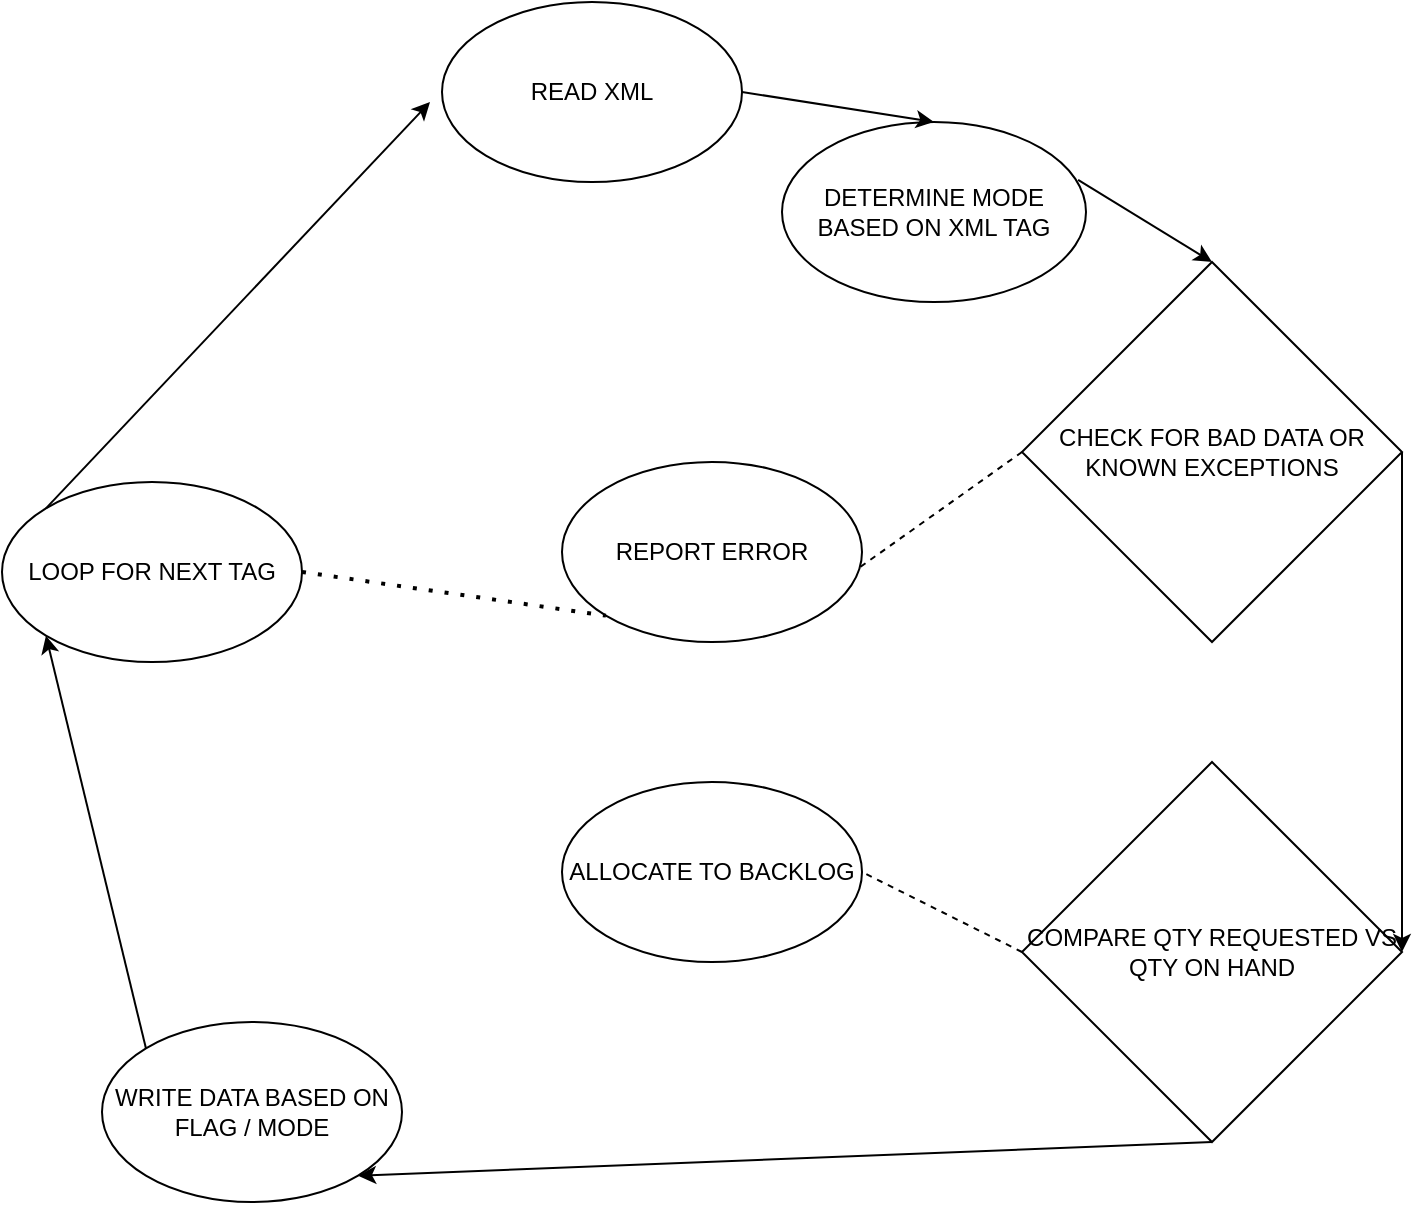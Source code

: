 <mxfile version="24.2.1" type="github">
  <diagram name="Page-1" id="gJuD32REYANUAOO8X32h">
    <mxGraphModel dx="1434" dy="746" grid="1" gridSize="10" guides="1" tooltips="1" connect="1" arrows="1" fold="1" page="1" pageScale="1" pageWidth="850" pageHeight="1100" math="0" shadow="0">
      <root>
        <mxCell id="0" />
        <mxCell id="1" parent="0" />
        <mxCell id="Y8_Mu6E-DmHHrcDuBeY3-2" value="CHECK FOR BAD DATA OR KNOWN EXCEPTIONS" style="rhombus;whiteSpace=wrap;html=1;" parent="1" vertex="1">
          <mxGeometry x="680" y="220" width="190" height="190" as="geometry" />
        </mxCell>
        <mxCell id="fW2glLvARqZ6SqtbHBZz-1" value="READ XML" style="ellipse;whiteSpace=wrap;html=1;" parent="1" vertex="1">
          <mxGeometry x="390" y="90" width="150" height="90" as="geometry" />
        </mxCell>
        <mxCell id="fW2glLvARqZ6SqtbHBZz-2" value="DETERMINE MODE BASED ON XML TAG" style="ellipse;whiteSpace=wrap;html=1;" parent="1" vertex="1">
          <mxGeometry x="560" y="150" width="152" height="90" as="geometry" />
        </mxCell>
        <mxCell id="fW2glLvARqZ6SqtbHBZz-3" value="WRITE DATA BASED ON FLAG / MODE" style="ellipse;whiteSpace=wrap;html=1;" parent="1" vertex="1">
          <mxGeometry x="220" y="600" width="150" height="90" as="geometry" />
        </mxCell>
        <mxCell id="-qo13ENw_NzGe6boUAz1-2" value="REPORT ERROR" style="ellipse;whiteSpace=wrap;html=1;" vertex="1" parent="1">
          <mxGeometry x="450" y="320" width="150" height="90" as="geometry" />
        </mxCell>
        <mxCell id="-qo13ENw_NzGe6boUAz1-3" value="ALLOCATE TO BACKLOG" style="ellipse;whiteSpace=wrap;html=1;" vertex="1" parent="1">
          <mxGeometry x="450" y="480" width="150" height="90" as="geometry" />
        </mxCell>
        <mxCell id="-qo13ENw_NzGe6boUAz1-4" value="COMPARE QTY REQUESTED VS QTY ON HAND" style="rhombus;whiteSpace=wrap;html=1;" vertex="1" parent="1">
          <mxGeometry x="680" y="470" width="190" height="190" as="geometry" />
        </mxCell>
        <mxCell id="-qo13ENw_NzGe6boUAz1-5" value="LOOP FOR NEXT TAG" style="ellipse;whiteSpace=wrap;html=1;" vertex="1" parent="1">
          <mxGeometry x="170" y="330" width="150" height="90" as="geometry" />
        </mxCell>
        <mxCell id="-qo13ENw_NzGe6boUAz1-6" value="" style="endArrow=none;dashed=1;html=1;rounded=0;exitX=0;exitY=0.5;exitDx=0;exitDy=0;entryX=0.98;entryY=0.6;entryDx=0;entryDy=0;entryPerimeter=0;" edge="1" parent="1" source="Y8_Mu6E-DmHHrcDuBeY3-2" target="-qo13ENw_NzGe6boUAz1-2">
          <mxGeometry width="50" height="50" relative="1" as="geometry">
            <mxPoint x="510" y="230" as="sourcePoint" />
            <mxPoint x="820" y="410" as="targetPoint" />
          </mxGeometry>
        </mxCell>
        <mxCell id="-qo13ENw_NzGe6boUAz1-7" value="" style="endArrow=none;dashed=1;html=1;rounded=0;exitX=0;exitY=0.5;exitDx=0;exitDy=0;entryX=1;entryY=0.5;entryDx=0;entryDy=0;" edge="1" parent="1" source="-qo13ENw_NzGe6boUAz1-4" target="-qo13ENw_NzGe6boUAz1-3">
          <mxGeometry width="50" height="50" relative="1" as="geometry">
            <mxPoint x="761" y="415" as="sourcePoint" />
            <mxPoint x="840" y="415" as="targetPoint" />
          </mxGeometry>
        </mxCell>
        <mxCell id="-qo13ENw_NzGe6boUAz1-8" value="" style="endArrow=classic;html=1;rounded=0;exitX=1;exitY=0.5;exitDx=0;exitDy=0;endFill=1;entryX=0.5;entryY=0;entryDx=0;entryDy=0;" edge="1" parent="1" source="fW2glLvARqZ6SqtbHBZz-1" target="fW2glLvARqZ6SqtbHBZz-2">
          <mxGeometry width="50" height="50" relative="1" as="geometry">
            <mxPoint x="400" y="440" as="sourcePoint" />
            <mxPoint x="630" y="140" as="targetPoint" />
          </mxGeometry>
        </mxCell>
        <mxCell id="-qo13ENw_NzGe6boUAz1-9" value="" style="endArrow=classic;html=1;rounded=0;exitX=0.974;exitY=0.322;exitDx=0;exitDy=0;exitPerimeter=0;endFill=1;entryX=0.5;entryY=0;entryDx=0;entryDy=0;" edge="1" parent="1" source="fW2glLvARqZ6SqtbHBZz-2" target="Y8_Mu6E-DmHHrcDuBeY3-2">
          <mxGeometry width="50" height="50" relative="1" as="geometry">
            <mxPoint x="400" y="440" as="sourcePoint" />
            <mxPoint x="780" y="210" as="targetPoint" />
          </mxGeometry>
        </mxCell>
        <mxCell id="-qo13ENw_NzGe6boUAz1-10" value="" style="endArrow=classic;html=1;rounded=0;exitX=1;exitY=0.5;exitDx=0;exitDy=0;endFill=1;entryX=1;entryY=0.5;entryDx=0;entryDy=0;" edge="1" parent="1" source="Y8_Mu6E-DmHHrcDuBeY3-2" target="-qo13ENw_NzGe6boUAz1-4">
          <mxGeometry width="50" height="50" relative="1" as="geometry">
            <mxPoint x="748" y="219" as="sourcePoint" />
            <mxPoint x="870" y="550" as="targetPoint" />
          </mxGeometry>
        </mxCell>
        <mxCell id="-qo13ENw_NzGe6boUAz1-11" value="" style="endArrow=none;html=1;rounded=0;entryX=0.5;entryY=1;entryDx=0;entryDy=0;startArrow=classic;startFill=1;exitX=1;exitY=1;exitDx=0;exitDy=0;" edge="1" parent="1" source="fW2glLvARqZ6SqtbHBZz-3" target="-qo13ENw_NzGe6boUAz1-4">
          <mxGeometry width="50" height="50" relative="1" as="geometry">
            <mxPoint x="370" y="680" as="sourcePoint" />
            <mxPoint x="450" y="450" as="targetPoint" />
          </mxGeometry>
        </mxCell>
        <mxCell id="-qo13ENw_NzGe6boUAz1-12" value="" style="endArrow=classic;html=1;rounded=0;exitX=0;exitY=0;exitDx=0;exitDy=0;endFill=1;entryX=0;entryY=1;entryDx=0;entryDy=0;" edge="1" parent="1" source="fW2glLvARqZ6SqtbHBZz-3" target="-qo13ENw_NzGe6boUAz1-5">
          <mxGeometry width="50" height="50" relative="1" as="geometry">
            <mxPoint x="400" y="500" as="sourcePoint" />
            <mxPoint x="192" y="430" as="targetPoint" />
          </mxGeometry>
        </mxCell>
        <mxCell id="-qo13ENw_NzGe6boUAz1-13" value="" style="endArrow=classic;html=1;rounded=0;exitX=0;exitY=0;exitDx=0;exitDy=0;entryX=-0.04;entryY=0.556;entryDx=0;entryDy=0;entryPerimeter=0;" edge="1" parent="1" source="-qo13ENw_NzGe6boUAz1-5" target="fW2glLvARqZ6SqtbHBZz-1">
          <mxGeometry width="50" height="50" relative="1" as="geometry">
            <mxPoint x="400" y="500" as="sourcePoint" />
            <mxPoint x="450" y="450" as="targetPoint" />
          </mxGeometry>
        </mxCell>
        <mxCell id="-qo13ENw_NzGe6boUAz1-14" value="" style="endArrow=none;dashed=1;html=1;dashPattern=1 3;strokeWidth=2;rounded=0;exitX=1;exitY=0.5;exitDx=0;exitDy=0;entryX=0;entryY=1;entryDx=0;entryDy=0;" edge="1" parent="1" source="-qo13ENw_NzGe6boUAz1-5" target="-qo13ENw_NzGe6boUAz1-2">
          <mxGeometry width="50" height="50" relative="1" as="geometry">
            <mxPoint x="400" y="450" as="sourcePoint" />
            <mxPoint x="450" y="400" as="targetPoint" />
          </mxGeometry>
        </mxCell>
      </root>
    </mxGraphModel>
  </diagram>
</mxfile>
